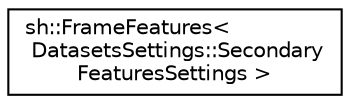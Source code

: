 digraph "Graphical Class Hierarchy"
{
 // LATEX_PDF_SIZE
  edge [fontname="Helvetica",fontsize="10",labelfontname="Helvetica",labelfontsize="10"];
  node [fontname="Helvetica",fontsize="10",shape=record];
  rankdir="LR";
  Node0 [label="sh::FrameFeatures\<\l DatasetsSettings::Secondary\lFeaturesSettings \>",height=0.2,width=0.4,color="black", fillcolor="white", style="filled",URL="$classsh_1_1_frame_features.html",tooltip=" "];
}
